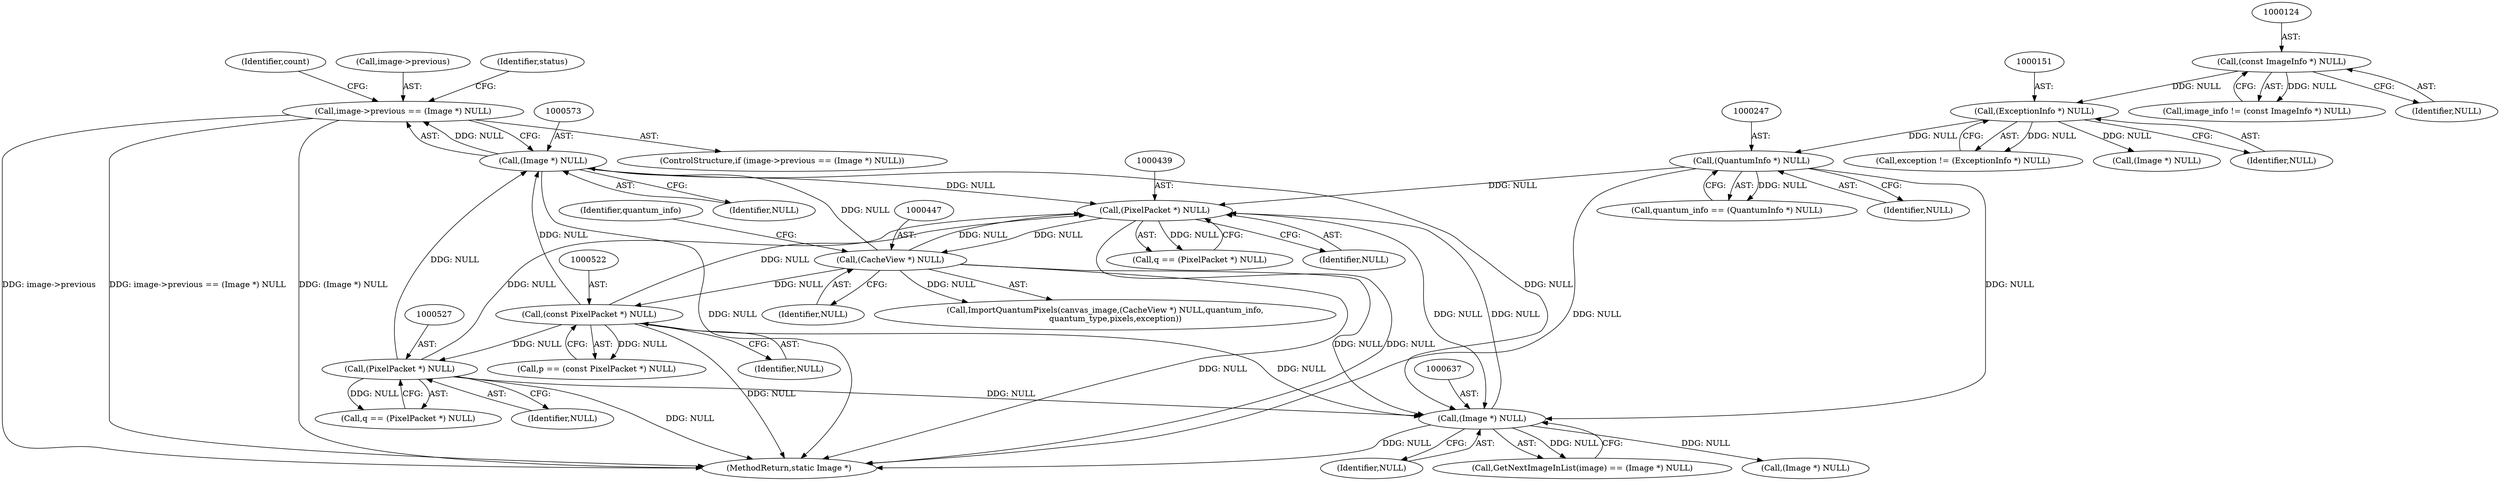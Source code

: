 digraph "0_ImageMagick_f6e9d0d9955e85bdd7540b251cd50d598dacc5e6_21@pointer" {
"1000568" [label="(Call,image->previous == (Image *) NULL)"];
"1000572" [label="(Call,(Image *) NULL)"];
"1000526" [label="(Call,(PixelPacket *) NULL)"];
"1000521" [label="(Call,(const PixelPacket *) NULL)"];
"1000446" [label="(Call,(CacheView *) NULL)"];
"1000438" [label="(Call,(PixelPacket *) NULL)"];
"1000246" [label="(Call,(QuantumInfo *) NULL)"];
"1000150" [label="(Call,(ExceptionInfo *) NULL)"];
"1000123" [label="(Call,(const ImageInfo *) NULL)"];
"1000636" [label="(Call,(Image *) NULL)"];
"1000148" [label="(Call,exception != (ExceptionInfo *) NULL)"];
"1000448" [label="(Identifier,NULL)"];
"1000246" [label="(Call,(QuantumInfo *) NULL)"];
"1000195" [label="(Call,(Image *) NULL)"];
"1000438" [label="(Call,(PixelPacket *) NULL)"];
"1000524" [label="(Call,q == (PixelPacket *) NULL)"];
"1000440" [label="(Identifier,NULL)"];
"1000528" [label="(Identifier,NULL)"];
"1000577" [label="(Identifier,status)"];
"1000523" [label="(Identifier,NULL)"];
"1000633" [label="(Call,GetNextImageInList(image) == (Image *) NULL)"];
"1000638" [label="(Identifier,NULL)"];
"1000446" [label="(Call,(CacheView *) NULL)"];
"1000526" [label="(Call,(PixelPacket *) NULL)"];
"1000593" [label="(Identifier,count)"];
"1000152" [label="(Identifier,NULL)"];
"1000521" [label="(Call,(const PixelPacket *) NULL)"];
"1000569" [label="(Call,image->previous)"];
"1000636" [label="(Call,(Image *) NULL)"];
"1000444" [label="(Call,ImportQuantumPixels(canvas_image,(CacheView *) NULL,quantum_info,\n        quantum_type,pixels,exception))"];
"1000697" [label="(MethodReturn,static Image *)"];
"1000244" [label="(Call,quantum_info == (QuantumInfo *) NULL)"];
"1000125" [label="(Identifier,NULL)"];
"1000568" [label="(Call,image->previous == (Image *) NULL)"];
"1000449" [label="(Identifier,quantum_info)"];
"1000248" [label="(Identifier,NULL)"];
"1000572" [label="(Call,(Image *) NULL)"];
"1000436" [label="(Call,q == (PixelPacket *) NULL)"];
"1000150" [label="(Call,(ExceptionInfo *) NULL)"];
"1000121" [label="(Call,image_info != (const ImageInfo *) NULL)"];
"1000567" [label="(ControlStructure,if (image->previous == (Image *) NULL))"];
"1000123" [label="(Call,(const ImageInfo *) NULL)"];
"1000645" [label="(Call,(Image *) NULL)"];
"1000574" [label="(Identifier,NULL)"];
"1000519" [label="(Call,p == (const PixelPacket *) NULL)"];
"1000568" -> "1000567"  [label="AST: "];
"1000568" -> "1000572"  [label="CFG: "];
"1000569" -> "1000568"  [label="AST: "];
"1000572" -> "1000568"  [label="AST: "];
"1000577" -> "1000568"  [label="CFG: "];
"1000593" -> "1000568"  [label="CFG: "];
"1000568" -> "1000697"  [label="DDG: image->previous"];
"1000568" -> "1000697"  [label="DDG: image->previous == (Image *) NULL"];
"1000568" -> "1000697"  [label="DDG: (Image *) NULL"];
"1000572" -> "1000568"  [label="DDG: NULL"];
"1000572" -> "1000574"  [label="CFG: "];
"1000573" -> "1000572"  [label="AST: "];
"1000574" -> "1000572"  [label="AST: "];
"1000572" -> "1000697"  [label="DDG: NULL"];
"1000572" -> "1000438"  [label="DDG: NULL"];
"1000526" -> "1000572"  [label="DDG: NULL"];
"1000521" -> "1000572"  [label="DDG: NULL"];
"1000446" -> "1000572"  [label="DDG: NULL"];
"1000572" -> "1000636"  [label="DDG: NULL"];
"1000526" -> "1000524"  [label="AST: "];
"1000526" -> "1000528"  [label="CFG: "];
"1000527" -> "1000526"  [label="AST: "];
"1000528" -> "1000526"  [label="AST: "];
"1000524" -> "1000526"  [label="CFG: "];
"1000526" -> "1000697"  [label="DDG: NULL"];
"1000526" -> "1000438"  [label="DDG: NULL"];
"1000526" -> "1000524"  [label="DDG: NULL"];
"1000521" -> "1000526"  [label="DDG: NULL"];
"1000526" -> "1000636"  [label="DDG: NULL"];
"1000521" -> "1000519"  [label="AST: "];
"1000521" -> "1000523"  [label="CFG: "];
"1000522" -> "1000521"  [label="AST: "];
"1000523" -> "1000521"  [label="AST: "];
"1000519" -> "1000521"  [label="CFG: "];
"1000521" -> "1000697"  [label="DDG: NULL"];
"1000521" -> "1000438"  [label="DDG: NULL"];
"1000521" -> "1000519"  [label="DDG: NULL"];
"1000446" -> "1000521"  [label="DDG: NULL"];
"1000521" -> "1000636"  [label="DDG: NULL"];
"1000446" -> "1000444"  [label="AST: "];
"1000446" -> "1000448"  [label="CFG: "];
"1000447" -> "1000446"  [label="AST: "];
"1000448" -> "1000446"  [label="AST: "];
"1000449" -> "1000446"  [label="CFG: "];
"1000446" -> "1000697"  [label="DDG: NULL"];
"1000446" -> "1000438"  [label="DDG: NULL"];
"1000446" -> "1000444"  [label="DDG: NULL"];
"1000438" -> "1000446"  [label="DDG: NULL"];
"1000446" -> "1000636"  [label="DDG: NULL"];
"1000438" -> "1000436"  [label="AST: "];
"1000438" -> "1000440"  [label="CFG: "];
"1000439" -> "1000438"  [label="AST: "];
"1000440" -> "1000438"  [label="AST: "];
"1000436" -> "1000438"  [label="CFG: "];
"1000438" -> "1000697"  [label="DDG: NULL"];
"1000438" -> "1000436"  [label="DDG: NULL"];
"1000246" -> "1000438"  [label="DDG: NULL"];
"1000636" -> "1000438"  [label="DDG: NULL"];
"1000438" -> "1000636"  [label="DDG: NULL"];
"1000246" -> "1000244"  [label="AST: "];
"1000246" -> "1000248"  [label="CFG: "];
"1000247" -> "1000246"  [label="AST: "];
"1000248" -> "1000246"  [label="AST: "];
"1000244" -> "1000246"  [label="CFG: "];
"1000246" -> "1000697"  [label="DDG: NULL"];
"1000246" -> "1000244"  [label="DDG: NULL"];
"1000150" -> "1000246"  [label="DDG: NULL"];
"1000246" -> "1000636"  [label="DDG: NULL"];
"1000150" -> "1000148"  [label="AST: "];
"1000150" -> "1000152"  [label="CFG: "];
"1000151" -> "1000150"  [label="AST: "];
"1000152" -> "1000150"  [label="AST: "];
"1000148" -> "1000150"  [label="CFG: "];
"1000150" -> "1000148"  [label="DDG: NULL"];
"1000123" -> "1000150"  [label="DDG: NULL"];
"1000150" -> "1000195"  [label="DDG: NULL"];
"1000123" -> "1000121"  [label="AST: "];
"1000123" -> "1000125"  [label="CFG: "];
"1000124" -> "1000123"  [label="AST: "];
"1000125" -> "1000123"  [label="AST: "];
"1000121" -> "1000123"  [label="CFG: "];
"1000123" -> "1000121"  [label="DDG: NULL"];
"1000636" -> "1000633"  [label="AST: "];
"1000636" -> "1000638"  [label="CFG: "];
"1000637" -> "1000636"  [label="AST: "];
"1000638" -> "1000636"  [label="AST: "];
"1000633" -> "1000636"  [label="CFG: "];
"1000636" -> "1000697"  [label="DDG: NULL"];
"1000636" -> "1000633"  [label="DDG: NULL"];
"1000636" -> "1000645"  [label="DDG: NULL"];
}
